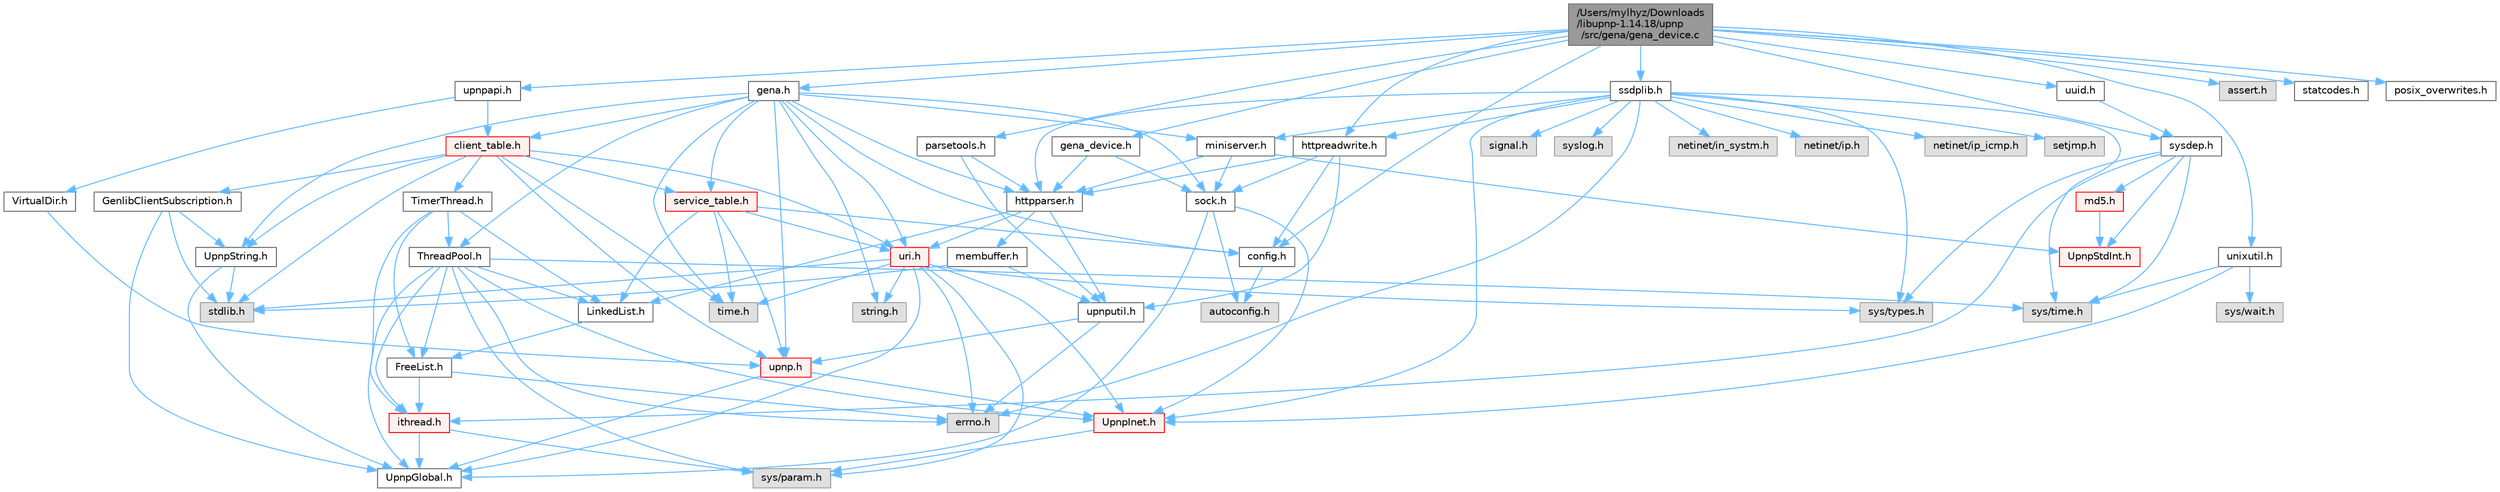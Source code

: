 digraph "/Users/mylhyz/Downloads/libupnp-1.14.18/upnp/src/gena/gena_device.c"
{
 // LATEX_PDF_SIZE
  bgcolor="transparent";
  edge [fontname=Helvetica,fontsize=10,labelfontname=Helvetica,labelfontsize=10];
  node [fontname=Helvetica,fontsize=10,shape=box,height=0.2,width=0.4];
  Node1 [id="Node000001",label="/Users/mylhyz/Downloads\l/libupnp-1.14.18/upnp\l/src/gena/gena_device.c",height=0.2,width=0.4,color="gray40", fillcolor="grey60", style="filled", fontcolor="black",tooltip=" "];
  Node1 -> Node2 [id="edge1_Node000001_Node000002",color="steelblue1",style="solid",tooltip=" "];
  Node2 [id="Node000002",label="config.h",height=0.2,width=0.4,color="grey40", fillcolor="white", style="filled",URL="$config_8h_source.html",tooltip=" "];
  Node2 -> Node3 [id="edge2_Node000002_Node000003",color="steelblue1",style="solid",tooltip=" "];
  Node3 [id="Node000003",label="autoconfig.h",height=0.2,width=0.4,color="grey60", fillcolor="#E0E0E0", style="filled",tooltip=" "];
  Node1 -> Node4 [id="edge3_Node000001_Node000004",color="steelblue1",style="solid",tooltip=" "];
  Node4 [id="Node000004",label="gena_device.h",height=0.2,width=0.4,color="grey40", fillcolor="white", style="filled",URL="$gena__device_8h.html",tooltip=" "];
  Node4 -> Node5 [id="edge4_Node000004_Node000005",color="steelblue1",style="solid",tooltip=" "];
  Node5 [id="Node000005",label="httpparser.h",height=0.2,width=0.4,color="grey40", fillcolor="white", style="filled",URL="$httpparser_8h.html",tooltip=" "];
  Node5 -> Node6 [id="edge5_Node000005_Node000006",color="steelblue1",style="solid",tooltip=" "];
  Node6 [id="Node000006",label="LinkedList.h",height=0.2,width=0.4,color="grey40", fillcolor="white", style="filled",URL="$LinkedList_8h.html",tooltip=" "];
  Node6 -> Node7 [id="edge6_Node000006_Node000007",color="steelblue1",style="solid",tooltip=" "];
  Node7 [id="Node000007",label="FreeList.h",height=0.2,width=0.4,color="grey40", fillcolor="white", style="filled",URL="$FreeList_8h.html",tooltip=" "];
  Node7 -> Node8 [id="edge7_Node000007_Node000008",color="steelblue1",style="solid",tooltip=" "];
  Node8 [id="Node000008",label="ithread.h",height=0.2,width=0.4,color="red", fillcolor="#FFF0F0", style="filled",URL="$ithread_8h.html",tooltip=" "];
  Node8 -> Node9 [id="edge8_Node000008_Node000009",color="steelblue1",style="solid",tooltip=" "];
  Node9 [id="Node000009",label="sys/param.h",height=0.2,width=0.4,color="grey60", fillcolor="#E0E0E0", style="filled",tooltip=" "];
  Node8 -> Node10 [id="edge9_Node000008_Node000010",color="steelblue1",style="solid",tooltip=" "];
  Node10 [id="Node000010",label="UpnpGlobal.h",height=0.2,width=0.4,color="grey40", fillcolor="white", style="filled",URL="$UpnpGlobal_8h.html",tooltip="Defines constants that for some reason are not defined on some systems."];
  Node7 -> Node14 [id="edge10_Node000007_Node000014",color="steelblue1",style="solid",tooltip=" "];
  Node14 [id="Node000014",label="errno.h",height=0.2,width=0.4,color="grey60", fillcolor="#E0E0E0", style="filled",tooltip=" "];
  Node5 -> Node15 [id="edge11_Node000005_Node000015",color="steelblue1",style="solid",tooltip=" "];
  Node15 [id="Node000015",label="membuffer.h",height=0.2,width=0.4,color="grey40", fillcolor="white", style="filled",URL="$membuffer_8h.html",tooltip=" "];
  Node15 -> Node16 [id="edge12_Node000015_Node000016",color="steelblue1",style="solid",tooltip=" "];
  Node16 [id="Node000016",label="upnputil.h",height=0.2,width=0.4,color="grey40", fillcolor="white", style="filled",URL="$upnputil_8h.html",tooltip=" "];
  Node16 -> Node17 [id="edge13_Node000016_Node000017",color="steelblue1",style="solid",tooltip=" "];
  Node17 [id="Node000017",label="upnp.h",height=0.2,width=0.4,color="red", fillcolor="#FFF0F0", style="filled",URL="$upnp_8h.html",tooltip=" "];
  Node17 -> Node10 [id="edge14_Node000017_Node000010",color="steelblue1",style="solid",tooltip=" "];
  Node17 -> Node18 [id="edge15_Node000017_Node000018",color="steelblue1",style="solid",tooltip=" "];
  Node18 [id="Node000018",label="UpnpInet.h",height=0.2,width=0.4,color="red", fillcolor="#FFF0F0", style="filled",URL="$UpnpInet_8h.html",tooltip="Provides a platform independent way to include TCP/IP types and functions."];
  Node18 -> Node9 [id="edge16_Node000018_Node000009",color="steelblue1",style="solid",tooltip=" "];
  Node16 -> Node14 [id="edge17_Node000016_Node000014",color="steelblue1",style="solid",tooltip=" "];
  Node15 -> Node25 [id="edge18_Node000015_Node000025",color="steelblue1",style="solid",tooltip=" "];
  Node25 [id="Node000025",label="stdlib.h",height=0.2,width=0.4,color="grey60", fillcolor="#E0E0E0", style="filled",tooltip=" "];
  Node5 -> Node16 [id="edge19_Node000005_Node000016",color="steelblue1",style="solid",tooltip=" "];
  Node5 -> Node39 [id="edge20_Node000005_Node000039",color="steelblue1",style="solid",tooltip=" "];
  Node39 [id="Node000039",label="uri.h",height=0.2,width=0.4,color="red", fillcolor="#FFF0F0", style="filled",URL="$uri_8h.html",tooltip=" "];
  Node39 -> Node9 [id="edge21_Node000039_Node000009",color="steelblue1",style="solid",tooltip=" "];
  Node39 -> Node10 [id="edge22_Node000039_Node000010",color="steelblue1",style="solid",tooltip=" "];
  Node39 -> Node18 [id="edge23_Node000039_Node000018",color="steelblue1",style="solid",tooltip=" "];
  Node39 -> Node14 [id="edge24_Node000039_Node000014",color="steelblue1",style="solid",tooltip=" "];
  Node39 -> Node25 [id="edge25_Node000039_Node000025",color="steelblue1",style="solid",tooltip=" "];
  Node39 -> Node42 [id="edge26_Node000039_Node000042",color="steelblue1",style="solid",tooltip=" "];
  Node42 [id="Node000042",label="string.h",height=0.2,width=0.4,color="grey60", fillcolor="#E0E0E0", style="filled",tooltip=" "];
  Node39 -> Node33 [id="edge27_Node000039_Node000033",color="steelblue1",style="solid",tooltip=" "];
  Node33 [id="Node000033",label="sys/types.h",height=0.2,width=0.4,color="grey60", fillcolor="#E0E0E0", style="filled",tooltip=" "];
  Node39 -> Node34 [id="edge28_Node000039_Node000034",color="steelblue1",style="solid",tooltip=" "];
  Node34 [id="Node000034",label="time.h",height=0.2,width=0.4,color="grey60", fillcolor="#E0E0E0", style="filled",tooltip=" "];
  Node4 -> Node44 [id="edge29_Node000004_Node000044",color="steelblue1",style="solid",tooltip=" "];
  Node44 [id="Node000044",label="sock.h",height=0.2,width=0.4,color="grey40", fillcolor="white", style="filled",URL="$sock_8h.html",tooltip=" "];
  Node44 -> Node10 [id="edge30_Node000044_Node000010",color="steelblue1",style="solid",tooltip=" "];
  Node44 -> Node18 [id="edge31_Node000044_Node000018",color="steelblue1",style="solid",tooltip=" "];
  Node44 -> Node3 [id="edge32_Node000044_Node000003",color="steelblue1",style="solid",tooltip=" "];
  Node1 -> Node45 [id="edge33_Node000001_Node000045",color="steelblue1",style="solid",tooltip=" "];
  Node45 [id="Node000045",label="assert.h",height=0.2,width=0.4,color="grey60", fillcolor="#E0E0E0", style="filled",tooltip=" "];
  Node1 -> Node46 [id="edge34_Node000001_Node000046",color="steelblue1",style="solid",tooltip=" "];
  Node46 [id="Node000046",label="gena.h",height=0.2,width=0.4,color="grey40", fillcolor="white", style="filled",URL="$gena_8h.html",tooltip=" "];
  Node46 -> Node2 [id="edge35_Node000046_Node000002",color="steelblue1",style="solid",tooltip=" "];
  Node46 -> Node42 [id="edge36_Node000046_Node000042",color="steelblue1",style="solid",tooltip=" "];
  Node46 -> Node34 [id="edge37_Node000046_Node000034",color="steelblue1",style="solid",tooltip=" "];
  Node46 -> Node47 [id="edge38_Node000046_Node000047",color="steelblue1",style="solid",tooltip=" "];
  Node47 [id="Node000047",label="ThreadPool.h",height=0.2,width=0.4,color="grey40", fillcolor="white", style="filled",URL="$ThreadPool_8h.html",tooltip=" "];
  Node47 -> Node7 [id="edge39_Node000047_Node000007",color="steelblue1",style="solid",tooltip=" "];
  Node47 -> Node6 [id="edge40_Node000047_Node000006",color="steelblue1",style="solid",tooltip=" "];
  Node47 -> Node10 [id="edge41_Node000047_Node000010",color="steelblue1",style="solid",tooltip=" "];
  Node47 -> Node18 [id="edge42_Node000047_Node000018",color="steelblue1",style="solid",tooltip=" "];
  Node47 -> Node8 [id="edge43_Node000047_Node000008",color="steelblue1",style="solid",tooltip=" "];
  Node47 -> Node14 [id="edge44_Node000047_Node000014",color="steelblue1",style="solid",tooltip=" "];
  Node47 -> Node9 [id="edge45_Node000047_Node000009",color="steelblue1",style="solid",tooltip=" "];
  Node47 -> Node48 [id="edge46_Node000047_Node000048",color="steelblue1",style="solid",tooltip=" "];
  Node48 [id="Node000048",label="sys/time.h",height=0.2,width=0.4,color="grey60", fillcolor="#E0E0E0", style="filled",tooltip=" "];
  Node46 -> Node26 [id="edge47_Node000046_Node000026",color="steelblue1",style="solid",tooltip=" "];
  Node26 [id="Node000026",label="UpnpString.h",height=0.2,width=0.4,color="grey40", fillcolor="white", style="filled",URL="$UpnpString_8h.html",tooltip="UpnpString object declaration."];
  Node26 -> Node10 [id="edge48_Node000026_Node000010",color="steelblue1",style="solid",tooltip=" "];
  Node26 -> Node25 [id="edge49_Node000026_Node000025",color="steelblue1",style="solid",tooltip=" "];
  Node46 -> Node49 [id="edge50_Node000046_Node000049",color="steelblue1",style="solid",tooltip=" "];
  Node49 [id="Node000049",label="client_table.h",height=0.2,width=0.4,color="red", fillcolor="#FFF0F0", style="filled",URL="$client__table_8h.html",tooltip=" "];
  Node49 -> Node50 [id="edge51_Node000049_Node000050",color="steelblue1",style="solid",tooltip=" "];
  Node50 [id="Node000050",label="GenlibClientSubscription.h",height=0.2,width=0.4,color="grey40", fillcolor="white", style="filled",URL="$GenlibClientSubscription_8h.html",tooltip="Header file for GenlibClientSubscription methods."];
  Node50 -> Node25 [id="edge52_Node000050_Node000025",color="steelblue1",style="solid",tooltip=" "];
  Node50 -> Node10 [id="edge53_Node000050_Node000010",color="steelblue1",style="solid",tooltip=" "];
  Node50 -> Node26 [id="edge54_Node000050_Node000026",color="steelblue1",style="solid",tooltip=" "];
  Node49 -> Node51 [id="edge55_Node000049_Node000051",color="steelblue1",style="solid",tooltip=" "];
  Node51 [id="Node000051",label="TimerThread.h",height=0.2,width=0.4,color="grey40", fillcolor="white", style="filled",URL="$TimerThread_8h.html",tooltip=" "];
  Node51 -> Node7 [id="edge56_Node000051_Node000007",color="steelblue1",style="solid",tooltip=" "];
  Node51 -> Node6 [id="edge57_Node000051_Node000006",color="steelblue1",style="solid",tooltip=" "];
  Node51 -> Node47 [id="edge58_Node000051_Node000047",color="steelblue1",style="solid",tooltip=" "];
  Node51 -> Node8 [id="edge59_Node000051_Node000008",color="steelblue1",style="solid",tooltip=" "];
  Node49 -> Node26 [id="edge60_Node000049_Node000026",color="steelblue1",style="solid",tooltip=" "];
  Node49 -> Node52 [id="edge61_Node000049_Node000052",color="steelblue1",style="solid",tooltip=" "];
  Node52 [id="Node000052",label="service_table.h",height=0.2,width=0.4,color="red", fillcolor="#FFF0F0", style="filled",URL="$service__table_8h.html",tooltip=" "];
  Node52 -> Node6 [id="edge62_Node000052_Node000006",color="steelblue1",style="solid",tooltip=" "];
  Node52 -> Node2 [id="edge63_Node000052_Node000002",color="steelblue1",style="solid",tooltip=" "];
  Node52 -> Node17 [id="edge64_Node000052_Node000017",color="steelblue1",style="solid",tooltip=" "];
  Node52 -> Node39 [id="edge65_Node000052_Node000039",color="steelblue1",style="solid",tooltip=" "];
  Node52 -> Node34 [id="edge66_Node000052_Node000034",color="steelblue1",style="solid",tooltip=" "];
  Node49 -> Node17 [id="edge67_Node000049_Node000017",color="steelblue1",style="solid",tooltip=" "];
  Node49 -> Node39 [id="edge68_Node000049_Node000039",color="steelblue1",style="solid",tooltip=" "];
  Node49 -> Node25 [id="edge69_Node000049_Node000025",color="steelblue1",style="solid",tooltip=" "];
  Node49 -> Node34 [id="edge70_Node000049_Node000034",color="steelblue1",style="solid",tooltip=" "];
  Node46 -> Node5 [id="edge71_Node000046_Node000005",color="steelblue1",style="solid",tooltip=" "];
  Node46 -> Node55 [id="edge72_Node000046_Node000055",color="steelblue1",style="solid",tooltip=" "];
  Node55 [id="Node000055",label="miniserver.h",height=0.2,width=0.4,color="grey40", fillcolor="white", style="filled",URL="$miniserver_8h.html",tooltip=" "];
  Node55 -> Node56 [id="edge73_Node000055_Node000056",color="steelblue1",style="solid",tooltip=" "];
  Node56 [id="Node000056",label="UpnpStdInt.h",height=0.2,width=0.4,color="red", fillcolor="#FFF0F0", style="filled",URL="$UpnpStdInt_8h_source.html",tooltip=" "];
  Node55 -> Node5 [id="edge74_Node000055_Node000005",color="steelblue1",style="solid",tooltip=" "];
  Node55 -> Node44 [id="edge75_Node000055_Node000044",color="steelblue1",style="solid",tooltip=" "];
  Node46 -> Node52 [id="edge76_Node000046_Node000052",color="steelblue1",style="solid",tooltip=" "];
  Node46 -> Node44 [id="edge77_Node000046_Node000044",color="steelblue1",style="solid",tooltip=" "];
  Node46 -> Node17 [id="edge78_Node000046_Node000017",color="steelblue1",style="solid",tooltip=" "];
  Node46 -> Node39 [id="edge79_Node000046_Node000039",color="steelblue1",style="solid",tooltip=" "];
  Node1 -> Node58 [id="edge80_Node000001_Node000058",color="steelblue1",style="solid",tooltip=" "];
  Node58 [id="Node000058",label="httpreadwrite.h",height=0.2,width=0.4,color="grey40", fillcolor="white", style="filled",URL="$httpreadwrite_8h_source.html",tooltip=" "];
  Node58 -> Node2 [id="edge81_Node000058_Node000002",color="steelblue1",style="solid",tooltip=" "];
  Node58 -> Node5 [id="edge82_Node000058_Node000005",color="steelblue1",style="solid",tooltip=" "];
  Node58 -> Node44 [id="edge83_Node000058_Node000044",color="steelblue1",style="solid",tooltip=" "];
  Node58 -> Node16 [id="edge84_Node000058_Node000016",color="steelblue1",style="solid",tooltip=" "];
  Node1 -> Node59 [id="edge85_Node000001_Node000059",color="steelblue1",style="solid",tooltip=" "];
  Node59 [id="Node000059",label="parsetools.h",height=0.2,width=0.4,color="grey40", fillcolor="white", style="filled",URL="$parsetools_8h.html",tooltip=" "];
  Node59 -> Node5 [id="edge86_Node000059_Node000005",color="steelblue1",style="solid",tooltip=" "];
  Node59 -> Node16 [id="edge87_Node000059_Node000016",color="steelblue1",style="solid",tooltip=" "];
  Node1 -> Node60 [id="edge88_Node000001_Node000060",color="steelblue1",style="solid",tooltip=" "];
  Node60 [id="Node000060",label="ssdplib.h",height=0.2,width=0.4,color="grey40", fillcolor="white", style="filled",URL="$ssdplib_8h.html",tooltip=" "];
  Node60 -> Node18 [id="edge89_Node000060_Node000018",color="steelblue1",style="solid",tooltip=" "];
  Node60 -> Node5 [id="edge90_Node000060_Node000005",color="steelblue1",style="solid",tooltip=" "];
  Node60 -> Node58 [id="edge91_Node000060_Node000058",color="steelblue1",style="solid",tooltip=" "];
  Node60 -> Node55 [id="edge92_Node000060_Node000055",color="steelblue1",style="solid",tooltip=" "];
  Node60 -> Node14 [id="edge93_Node000060_Node000014",color="steelblue1",style="solid",tooltip=" "];
  Node60 -> Node61 [id="edge94_Node000060_Node000061",color="steelblue1",style="solid",tooltip=" "];
  Node61 [id="Node000061",label="setjmp.h",height=0.2,width=0.4,color="grey60", fillcolor="#E0E0E0", style="filled",tooltip=" "];
  Node60 -> Node62 [id="edge95_Node000060_Node000062",color="steelblue1",style="solid",tooltip=" "];
  Node62 [id="Node000062",label="signal.h",height=0.2,width=0.4,color="grey60", fillcolor="#E0E0E0", style="filled",tooltip=" "];
  Node60 -> Node33 [id="edge96_Node000060_Node000033",color="steelblue1",style="solid",tooltip=" "];
  Node60 -> Node63 [id="edge97_Node000060_Node000063",color="steelblue1",style="solid",tooltip=" "];
  Node63 [id="Node000063",label="syslog.h",height=0.2,width=0.4,color="grey60", fillcolor="#E0E0E0", style="filled",tooltip=" "];
  Node60 -> Node64 [id="edge98_Node000060_Node000064",color="steelblue1",style="solid",tooltip=" "];
  Node64 [id="Node000064",label="netinet/in_systm.h",height=0.2,width=0.4,color="grey60", fillcolor="#E0E0E0", style="filled",tooltip=" "];
  Node60 -> Node65 [id="edge99_Node000060_Node000065",color="steelblue1",style="solid",tooltip=" "];
  Node65 [id="Node000065",label="netinet/ip.h",height=0.2,width=0.4,color="grey60", fillcolor="#E0E0E0", style="filled",tooltip=" "];
  Node60 -> Node66 [id="edge100_Node000060_Node000066",color="steelblue1",style="solid",tooltip=" "];
  Node66 [id="Node000066",label="netinet/ip_icmp.h",height=0.2,width=0.4,color="grey60", fillcolor="#E0E0E0", style="filled",tooltip=" "];
  Node60 -> Node48 [id="edge101_Node000060_Node000048",color="steelblue1",style="solid",tooltip=" "];
  Node1 -> Node67 [id="edge102_Node000001_Node000067",color="steelblue1",style="solid",tooltip=" "];
  Node67 [id="Node000067",label="statcodes.h",height=0.2,width=0.4,color="grey40", fillcolor="white", style="filled",URL="$statcodes_8h_source.html",tooltip=" "];
  Node1 -> Node68 [id="edge103_Node000001_Node000068",color="steelblue1",style="solid",tooltip=" "];
  Node68 [id="Node000068",label="sysdep.h",height=0.2,width=0.4,color="grey40", fillcolor="white", style="filled",URL="$sysdep_8h.html",tooltip=" "];
  Node68 -> Node8 [id="edge104_Node000068_Node000008",color="steelblue1",style="solid",tooltip=" "];
  Node68 -> Node69 [id="edge105_Node000068_Node000069",color="steelblue1",style="solid",tooltip=" "];
  Node69 [id="Node000069",label="md5.h",height=0.2,width=0.4,color="red", fillcolor="#FFF0F0", style="filled",URL="$md5_8h_source.html",tooltip=" "];
  Node69 -> Node56 [id="edge106_Node000069_Node000056",color="steelblue1",style="solid",tooltip=" "];
  Node68 -> Node56 [id="edge107_Node000068_Node000056",color="steelblue1",style="solid",tooltip=" "];
  Node68 -> Node33 [id="edge108_Node000068_Node000033",color="steelblue1",style="solid",tooltip=" "];
  Node68 -> Node48 [id="edge109_Node000068_Node000048",color="steelblue1",style="solid",tooltip=" "];
  Node1 -> Node71 [id="edge110_Node000001_Node000071",color="steelblue1",style="solid",tooltip=" "];
  Node71 [id="Node000071",label="unixutil.h",height=0.2,width=0.4,color="grey40", fillcolor="white", style="filled",URL="$unixutil_8h_source.html",tooltip=" "];
  Node71 -> Node18 [id="edge111_Node000071_Node000018",color="steelblue1",style="solid",tooltip=" "];
  Node71 -> Node48 [id="edge112_Node000071_Node000048",color="steelblue1",style="solid",tooltip=" "];
  Node71 -> Node72 [id="edge113_Node000071_Node000072",color="steelblue1",style="solid",tooltip=" "];
  Node72 [id="Node000072",label="sys/wait.h",height=0.2,width=0.4,color="grey60", fillcolor="#E0E0E0", style="filled",tooltip=" "];
  Node1 -> Node73 [id="edge114_Node000001_Node000073",color="steelblue1",style="solid",tooltip=" "];
  Node73 [id="Node000073",label="upnpapi.h",height=0.2,width=0.4,color="grey40", fillcolor="white", style="filled",URL="$upnpapi_8h.html",tooltip=" "];
  Node73 -> Node74 [id="edge115_Node000073_Node000074",color="steelblue1",style="solid",tooltip=" "];
  Node74 [id="Node000074",label="VirtualDir.h",height=0.2,width=0.4,color="grey40", fillcolor="white", style="filled",URL="$VirtualDir_8h_source.html",tooltip=" "];
  Node74 -> Node17 [id="edge116_Node000074_Node000017",color="steelblue1",style="solid",tooltip=" "];
  Node73 -> Node49 [id="edge117_Node000073_Node000049",color="steelblue1",style="solid",tooltip=" "];
  Node1 -> Node75 [id="edge118_Node000001_Node000075",color="steelblue1",style="solid",tooltip=" "];
  Node75 [id="Node000075",label="uuid.h",height=0.2,width=0.4,color="grey40", fillcolor="white", style="filled",URL="$uuid_8h_source.html",tooltip=" "];
  Node75 -> Node68 [id="edge119_Node000075_Node000068",color="steelblue1",style="solid",tooltip=" "];
  Node1 -> Node76 [id="edge120_Node000001_Node000076",color="steelblue1",style="solid",tooltip=" "];
  Node76 [id="Node000076",label="posix_overwrites.h",height=0.2,width=0.4,color="grey40", fillcolor="white", style="filled",URL="$posix__overwrites_8h_source.html",tooltip=" "];
}

